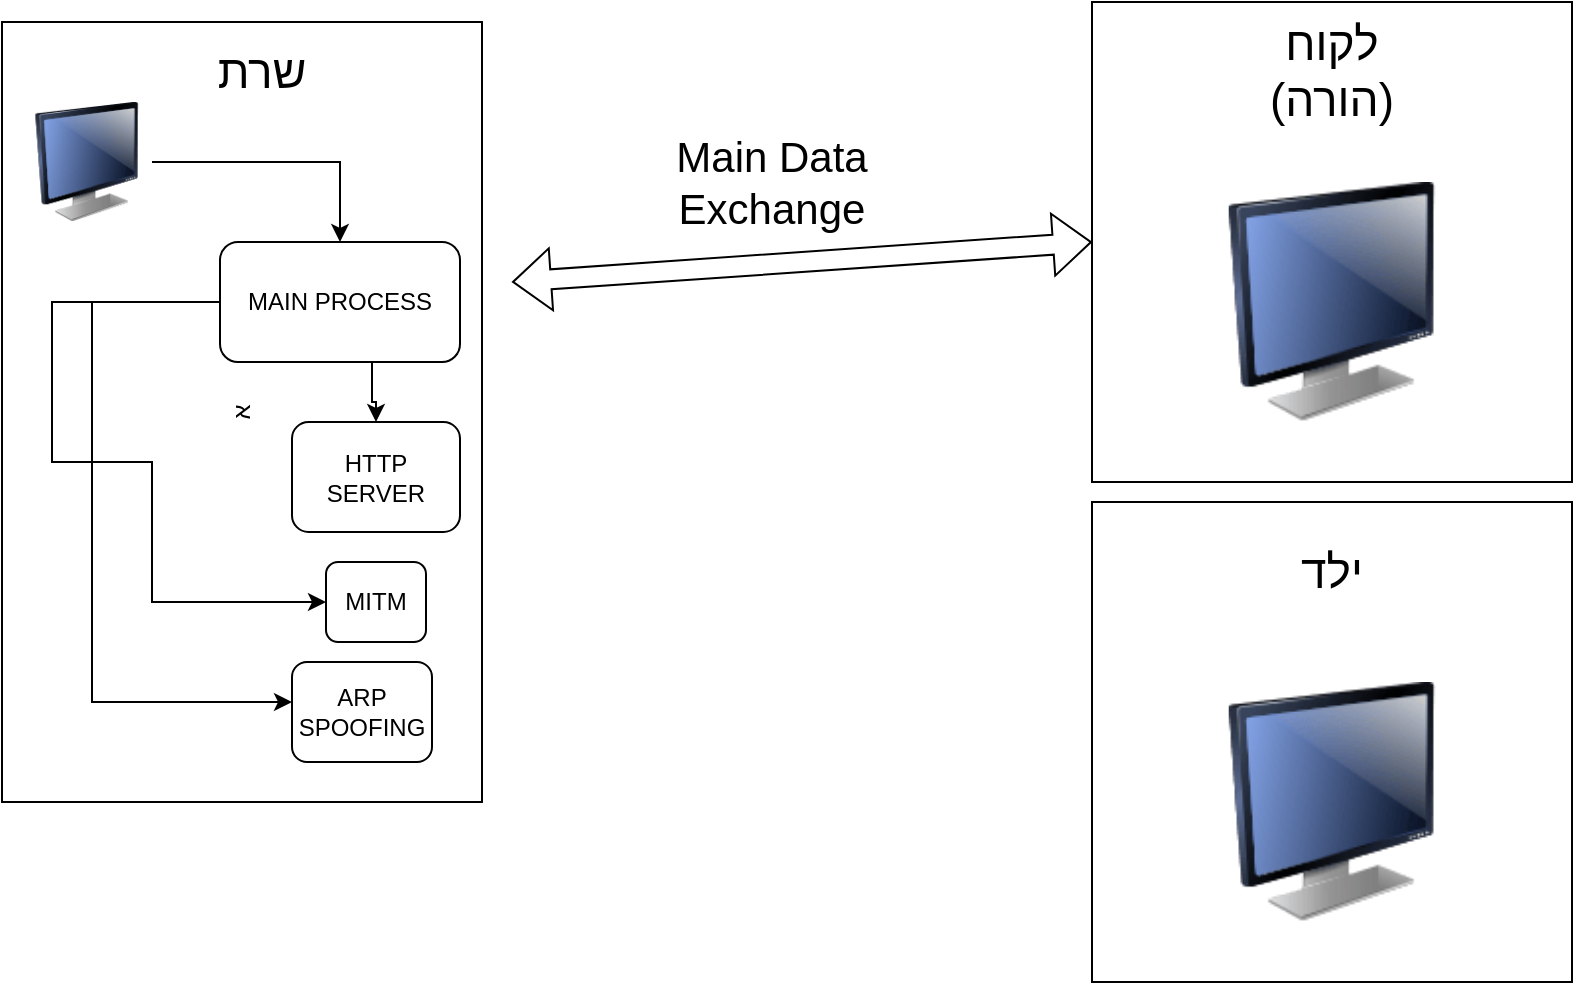 <mxfile version="27.0.6">
  <diagram name="‫עמוד-1‬" id="-gEzmcpE0c5fm8nJ3Jp6">
    <mxGraphModel dx="1426" dy="674" grid="1" gridSize="10" guides="1" tooltips="1" connect="1" arrows="1" fold="1" page="1" pageScale="1" pageWidth="827" pageHeight="1169" math="0" shadow="0">
      <root>
        <mxCell id="0" />
        <mxCell id="1" parent="0" />
        <mxCell id="PjI24mg2UevM7W_kPiNk-25" value="א" style="rounded=0;whiteSpace=wrap;html=1;rotation=-90;" parent="1" vertex="1">
          <mxGeometry x="-60" y="85" width="390" height="240" as="geometry" />
        </mxCell>
        <mxCell id="PjI24mg2UevM7W_kPiNk-18" value="" style="edgeStyle=orthogonalEdgeStyle;rounded=0;orthogonalLoop=1;jettySize=auto;html=1;" parent="1" source="PjI24mg2UevM7W_kPiNk-4" target="PjI24mg2UevM7W_kPiNk-16" edge="1">
          <mxGeometry relative="1" as="geometry" />
        </mxCell>
        <mxCell id="PjI24mg2UevM7W_kPiNk-4" value="" style="image;html=1;image=img/lib/clip_art/computers/Monitor_128x128.png" parent="1" vertex="1">
          <mxGeometry x="25" y="50" width="65" height="60" as="geometry" />
        </mxCell>
        <mxCell id="PjI24mg2UevM7W_kPiNk-20" value="" style="edgeStyle=orthogonalEdgeStyle;rounded=0;orthogonalLoop=1;jettySize=auto;html=1;" parent="1" source="PjI24mg2UevM7W_kPiNk-16" target="PjI24mg2UevM7W_kPiNk-19" edge="1">
          <mxGeometry relative="1" as="geometry">
            <Array as="points">
              <mxPoint x="60" y="150" />
              <mxPoint x="60" y="350" />
            </Array>
          </mxGeometry>
        </mxCell>
        <mxCell id="PjI24mg2UevM7W_kPiNk-22" value="" style="edgeStyle=orthogonalEdgeStyle;rounded=0;orthogonalLoop=1;jettySize=auto;html=1;" parent="1" source="PjI24mg2UevM7W_kPiNk-16" target="PjI24mg2UevM7W_kPiNk-21" edge="1">
          <mxGeometry relative="1" as="geometry">
            <Array as="points">
              <mxPoint x="40" y="150" />
              <mxPoint x="40" y="230" />
              <mxPoint x="90" y="230" />
              <mxPoint x="90" y="300" />
            </Array>
          </mxGeometry>
        </mxCell>
        <mxCell id="PjI24mg2UevM7W_kPiNk-24" value="" style="edgeStyle=orthogonalEdgeStyle;rounded=0;orthogonalLoop=1;jettySize=auto;html=1;" parent="1" source="PjI24mg2UevM7W_kPiNk-16" target="PjI24mg2UevM7W_kPiNk-23" edge="1">
          <mxGeometry relative="1" as="geometry">
            <Array as="points">
              <mxPoint x="200" y="200" />
              <mxPoint x="202" y="200" />
            </Array>
          </mxGeometry>
        </mxCell>
        <mxCell id="PjI24mg2UevM7W_kPiNk-16" value="MAIN PROCESS" style="rounded=1;whiteSpace=wrap;html=1;" parent="1" vertex="1">
          <mxGeometry x="124" y="120" width="120" height="60" as="geometry" />
        </mxCell>
        <mxCell id="PjI24mg2UevM7W_kPiNk-19" value="ARP SPOOFING" style="whiteSpace=wrap;html=1;rounded=1;" parent="1" vertex="1">
          <mxGeometry x="160" y="330" width="70" height="50" as="geometry" />
        </mxCell>
        <mxCell id="PjI24mg2UevM7W_kPiNk-21" value="MITM" style="rounded=1;whiteSpace=wrap;html=1;" parent="1" vertex="1">
          <mxGeometry x="177" y="280" width="50" height="40" as="geometry" />
        </mxCell>
        <mxCell id="PjI24mg2UevM7W_kPiNk-23" value="HTTP SERVER" style="rounded=1;whiteSpace=wrap;html=1;" parent="1" vertex="1">
          <mxGeometry x="160" y="210" width="84" height="55" as="geometry" />
        </mxCell>
        <mxCell id="PjI24mg2UevM7W_kPiNk-26" value="&lt;font style=&quot;font-size: 23px;&quot;&gt;שרת&lt;/font&gt;" style="text;html=1;align=center;verticalAlign=middle;whiteSpace=wrap;rounded=0;" parent="1" vertex="1">
          <mxGeometry x="100" y="20" width="90" height="30" as="geometry" />
        </mxCell>
        <mxCell id="PjI24mg2UevM7W_kPiNk-27" value="א" style="rounded=0;whiteSpace=wrap;html=1;rotation=-90;" parent="1" vertex="1">
          <mxGeometry x="560" width="240" height="240" as="geometry" />
        </mxCell>
        <mxCell id="PjI24mg2UevM7W_kPiNk-28" value="&lt;span style=&quot;font-size: 23px;&quot;&gt;לקוח (הורה)&lt;/span&gt;" style="text;html=1;align=center;verticalAlign=middle;whiteSpace=wrap;rounded=0;" parent="1" vertex="1">
          <mxGeometry x="635" y="20" width="90" height="30" as="geometry" />
        </mxCell>
        <mxCell id="PjI24mg2UevM7W_kPiNk-29" value="" style="image;html=1;image=img/lib/clip_art/computers/Monitor_128x128.png" parent="1" vertex="1">
          <mxGeometry x="615" y="90" width="130" height="120" as="geometry" />
        </mxCell>
        <mxCell id="PjI24mg2UevM7W_kPiNk-30" value="א" style="rounded=0;whiteSpace=wrap;html=1;rotation=-90;" parent="1" vertex="1">
          <mxGeometry x="560" y="250" width="240" height="240" as="geometry" />
        </mxCell>
        <mxCell id="PjI24mg2UevM7W_kPiNk-31" value="&lt;span style=&quot;font-size: 23px;&quot;&gt;ילד&lt;/span&gt;" style="text;html=1;align=center;verticalAlign=middle;whiteSpace=wrap;rounded=0;" parent="1" vertex="1">
          <mxGeometry x="635" y="270" width="90" height="30" as="geometry" />
        </mxCell>
        <mxCell id="PjI24mg2UevM7W_kPiNk-32" value="" style="image;html=1;image=img/lib/clip_art/computers/Monitor_128x128.png" parent="1" vertex="1">
          <mxGeometry x="615" y="340" width="130" height="120" as="geometry" />
        </mxCell>
        <mxCell id="HeMZF-qBA0hj9FQG5_EE-2" value="" style="shape=flexArrow;endArrow=classic;startArrow=classic;html=1;rounded=0;entryX=0.5;entryY=0;entryDx=0;entryDy=0;" edge="1" parent="1" target="PjI24mg2UevM7W_kPiNk-27">
          <mxGeometry width="100" height="100" relative="1" as="geometry">
            <mxPoint x="270" y="140" as="sourcePoint" />
            <mxPoint x="434" y="204.5" as="targetPoint" />
          </mxGeometry>
        </mxCell>
        <mxCell id="HeMZF-qBA0hj9FQG5_EE-3" value="&lt;font style=&quot;font-size: 21px;&quot;&gt;Main Data Exchange&lt;/font&gt;" style="text;html=1;align=center;verticalAlign=middle;whiteSpace=wrap;rounded=0;" vertex="1" parent="1">
          <mxGeometry x="320" y="55" width="160" height="70" as="geometry" />
        </mxCell>
      </root>
    </mxGraphModel>
  </diagram>
</mxfile>

